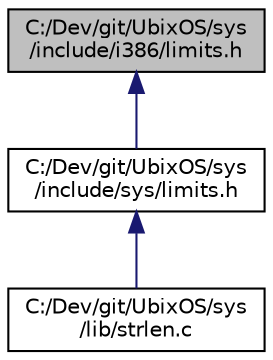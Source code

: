 digraph "C:/Dev/git/UbixOS/sys/include/i386/limits.h"
{
 // LATEX_PDF_SIZE
  edge [fontname="Helvetica",fontsize="10",labelfontname="Helvetica",labelfontsize="10"];
  node [fontname="Helvetica",fontsize="10",shape=record];
  Node1 [label="C:/Dev/git/UbixOS/sys\l/include/i386/limits.h",height=0.2,width=0.4,color="black", fillcolor="grey75", style="filled", fontcolor="black",tooltip=" "];
  Node1 -> Node2 [dir="back",color="midnightblue",fontsize="10",style="solid",fontname="Helvetica"];
  Node2 [label="C:/Dev/git/UbixOS/sys\l/include/sys/limits.h",height=0.2,width=0.4,color="black", fillcolor="white", style="filled",URL="$sys_2limits_8h.html",tooltip=" "];
  Node2 -> Node3 [dir="back",color="midnightblue",fontsize="10",style="solid",fontname="Helvetica"];
  Node3 [label="C:/Dev/git/UbixOS/sys\l/lib/strlen.c",height=0.2,width=0.4,color="black", fillcolor="white", style="filled",URL="$strlen_8c.html",tooltip=" "];
}
